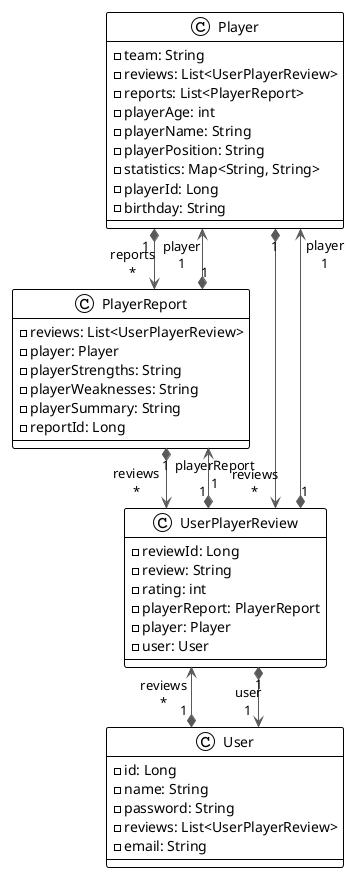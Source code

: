 @startuml

!theme plain
top to bottom direction
skinparam linetype ortho

class Player {
  - team: String
  - reviews: List<UserPlayerReview>
  - reports: List<PlayerReport>
  - playerAge: int
  - playerName: String
  - playerPosition: String
  - statistics: Map<String, String>
  - playerId: Long
  - birthday: String
}
class PlayerReport {
  - reviews: List<UserPlayerReview>
  - player: Player
  - playerStrengths: String
  - playerWeaknesses: String
  - playerSummary: String
  - reportId: Long
}
class User {
  - id: Long
  - name: String
  - password: String
  - reviews: List<UserPlayerReview>
  - email: String
}
class UserPlayerReview {
  - reviewId: Long
  - review: String
  - rating: int
  - playerReport: PlayerReport
  - player: Player
  - user: User
}

Player           "1" *-[#595959,plain]-> "reports\n*" PlayerReport     
Player           "1" *-[#595959,plain]-> "reviews\n*" UserPlayerReview 
PlayerReport     "1" *-[#595959,plain]-> "player\n1" Player           
PlayerReport     "1" *-[#595959,plain]-> "reviews\n*" UserPlayerReview 
User             "1" *-[#595959,plain]-> "reviews\n*" UserPlayerReview 
UserPlayerReview "1" *-[#595959,plain]-> "player\n1" Player           
UserPlayerReview "1" *-[#595959,plain]-> "playerReport\n1" PlayerReport     
UserPlayerReview "1" *-[#595959,plain]-> "user\n1" User             
@enduml
